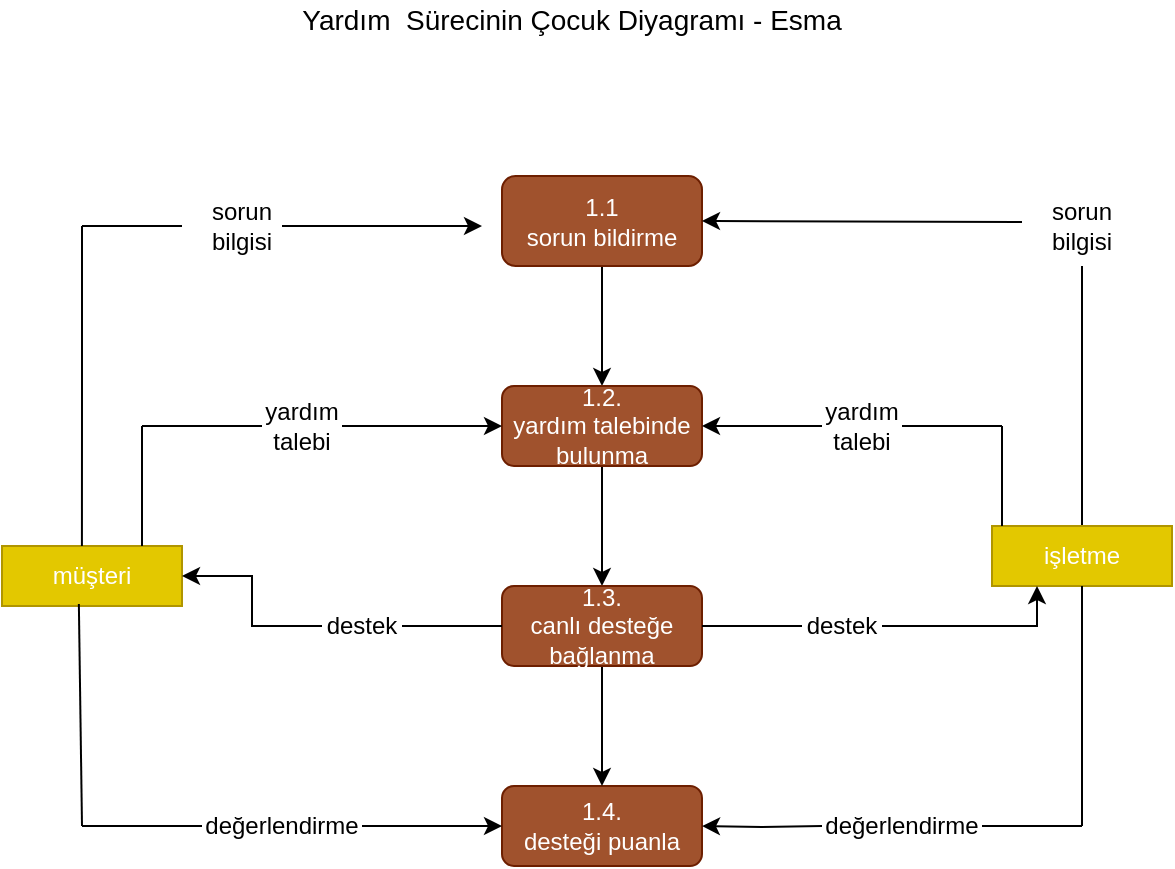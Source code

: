 <mxfile version="13.9.9" type="device"><diagram id="TT7DKLR21sTQKCqkJ4O8" name="Sayfa -1"><mxGraphModel dx="1024" dy="584" grid="1" gridSize="8" guides="1" tooltips="1" connect="1" arrows="1" fold="1" page="1" pageScale="1" pageWidth="827" pageHeight="1169" math="0" shadow="0"><root><mxCell id="0"/><mxCell id="1" parent="0"/><mxCell id="BhWOG7o0symQmfJ8Z8aJ-1" value="müşteri" style="rounded=0;whiteSpace=wrap;html=1;fillColor=#e3c800;strokeColor=#B09500;fontColor=#ffffff;" parent="1" vertex="1"><mxGeometry x="110" y="345" width="90" height="30" as="geometry"/></mxCell><mxCell id="BhWOG7o0symQmfJ8Z8aJ-3" value="" style="endArrow=none;html=1;exitX=0.444;exitY=0;exitDx=0;exitDy=0;exitPerimeter=0;" parent="1" source="BhWOG7o0symQmfJ8Z8aJ-1" edge="1"><mxGeometry width="50" height="50" relative="1" as="geometry"><mxPoint x="155" y="345" as="sourcePoint"/><mxPoint x="150" y="185" as="targetPoint"/><Array as="points"><mxPoint x="150" y="275"/></Array></mxGeometry></mxCell><mxCell id="BhWOG7o0symQmfJ8Z8aJ-4" value="" style="endArrow=none;html=1;" parent="1" edge="1"><mxGeometry width="50" height="50" relative="1" as="geometry"><mxPoint x="150" y="185" as="sourcePoint"/><mxPoint x="200" y="185" as="targetPoint"/></mxGeometry></mxCell><mxCell id="BhWOG7o0symQmfJ8Z8aJ-5" value="sorun&lt;br&gt;bilgisi" style="text;html=1;strokeColor=none;fillColor=none;align=center;verticalAlign=middle;whiteSpace=wrap;rounded=0;" parent="1" vertex="1"><mxGeometry x="190" y="165" width="80" height="40" as="geometry"/></mxCell><mxCell id="BhWOG7o0symQmfJ8Z8aJ-6" value="" style="endArrow=classic;html=1;" parent="1" edge="1"><mxGeometry width="50" height="50" relative="1" as="geometry"><mxPoint x="250" y="185" as="sourcePoint"/><mxPoint x="350" y="185" as="targetPoint"/></mxGeometry></mxCell><mxCell id="BhWOG7o0symQmfJ8Z8aJ-36" value="" style="edgeStyle=orthogonalEdgeStyle;rounded=0;orthogonalLoop=1;jettySize=auto;html=1;" parent="1" source="BhWOG7o0symQmfJ8Z8aJ-8" target="BhWOG7o0symQmfJ8Z8aJ-20" edge="1"><mxGeometry relative="1" as="geometry"/></mxCell><mxCell id="BhWOG7o0symQmfJ8Z8aJ-8" value="1.1&lt;br&gt;sorun bildirme" style="rounded=1;whiteSpace=wrap;html=1;fillColor=#a0522d;strokeColor=#6D1F00;fontColor=#ffffff;" parent="1" vertex="1"><mxGeometry x="360" y="160" width="100" height="45" as="geometry"/></mxCell><mxCell id="BhWOG7o0symQmfJ8Z8aJ-9" value="" style="endArrow=classic;html=1;entryX=1;entryY=0.5;entryDx=0;entryDy=0;" parent="1" target="BhWOG7o0symQmfJ8Z8aJ-8" edge="1"><mxGeometry width="50" height="50" relative="1" as="geometry"><mxPoint x="620" y="183" as="sourcePoint"/><mxPoint x="570" y="175" as="targetPoint"/></mxGeometry></mxCell><mxCell id="BhWOG7o0symQmfJ8Z8aJ-10" value="sorun &lt;br&gt;bilgisi" style="text;html=1;strokeColor=none;fillColor=none;align=center;verticalAlign=middle;whiteSpace=wrap;rounded=0;" parent="1" vertex="1"><mxGeometry x="610" y="165" width="80" height="40" as="geometry"/></mxCell><mxCell id="BhWOG7o0symQmfJ8Z8aJ-11" value="" style="endArrow=none;html=1;entryX=0.5;entryY=1;entryDx=0;entryDy=0;exitX=0.5;exitY=0;exitDx=0;exitDy=0;" parent="1" source="BhWOG7o0symQmfJ8Z8aJ-13" target="BhWOG7o0symQmfJ8Z8aJ-10" edge="1"><mxGeometry width="50" height="50" relative="1" as="geometry"><mxPoint x="650" y="325" as="sourcePoint"/><mxPoint x="650" y="215" as="targetPoint"/></mxGeometry></mxCell><mxCell id="BhWOG7o0symQmfJ8Z8aJ-13" value="işletme" style="rounded=0;whiteSpace=wrap;html=1;fillColor=#e3c800;strokeColor=#B09500;fontColor=#ffffff;" parent="1" vertex="1"><mxGeometry x="605" y="335" width="90" height="30" as="geometry"/></mxCell><mxCell id="BhWOG7o0symQmfJ8Z8aJ-14" value="" style="endArrow=none;html=1;entryX=0.5;entryY=1;entryDx=0;entryDy=0;" parent="1" target="BhWOG7o0symQmfJ8Z8aJ-13" edge="1"><mxGeometry width="50" height="50" relative="1" as="geometry"><mxPoint x="650" y="485" as="sourcePoint"/><mxPoint x="655" y="375" as="targetPoint"/></mxGeometry></mxCell><mxCell id="BhWOG7o0symQmfJ8Z8aJ-17" value="değerlendirme" style="text;html=1;strokeColor=none;fillColor=none;align=center;verticalAlign=middle;whiteSpace=wrap;rounded=0;" parent="1" vertex="1"><mxGeometry x="210" y="470" width="80" height="30" as="geometry"/></mxCell><mxCell id="BhWOG7o0symQmfJ8Z8aJ-19" value="1.4.&lt;br&gt;desteği puanla" style="rounded=1;whiteSpace=wrap;html=1;fillColor=#a0522d;strokeColor=#6D1F00;fontColor=#ffffff;" parent="1" vertex="1"><mxGeometry x="360" y="465" width="100" height="40" as="geometry"/></mxCell><mxCell id="BhWOG7o0symQmfJ8Z8aJ-37" value="" style="edgeStyle=orthogonalEdgeStyle;rounded=0;orthogonalLoop=1;jettySize=auto;html=1;" parent="1" source="BhWOG7o0symQmfJ8Z8aJ-20" target="BhWOG7o0symQmfJ8Z8aJ-21" edge="1"><mxGeometry relative="1" as="geometry"/></mxCell><mxCell id="BhWOG7o0symQmfJ8Z8aJ-20" value="1.2.&lt;br&gt;yardım talebinde&lt;br&gt;bulunma" style="rounded=1;whiteSpace=wrap;html=1;fillColor=#a0522d;strokeColor=#6D1F00;fontColor=#ffffff;" parent="1" vertex="1"><mxGeometry x="360" y="265" width="100" height="40" as="geometry"/></mxCell><mxCell id="BhWOG7o0symQmfJ8Z8aJ-38" value="" style="edgeStyle=orthogonalEdgeStyle;rounded=0;orthogonalLoop=1;jettySize=auto;html=1;" parent="1" source="BhWOG7o0symQmfJ8Z8aJ-21" target="BhWOG7o0symQmfJ8Z8aJ-19" edge="1"><mxGeometry relative="1" as="geometry"/></mxCell><mxCell id="BhWOG7o0symQmfJ8Z8aJ-21" value="1.3.&lt;br&gt;canlı desteğe&lt;br&gt;bağlanma" style="rounded=1;whiteSpace=wrap;html=1;fillColor=#a0522d;strokeColor=#6D1F00;fontColor=#ffffff;" parent="1" vertex="1"><mxGeometry x="360" y="365" width="100" height="40" as="geometry"/></mxCell><mxCell id="BhWOG7o0symQmfJ8Z8aJ-22" value="" style="endArrow=none;html=1;entryX=0.427;entryY=0.967;entryDx=0;entryDy=0;entryPerimeter=0;" parent="1" target="BhWOG7o0symQmfJ8Z8aJ-1" edge="1"><mxGeometry width="50" height="50" relative="1" as="geometry"><mxPoint x="150" y="485" as="sourcePoint"/><mxPoint x="170" y="405" as="targetPoint"/></mxGeometry></mxCell><mxCell id="BhWOG7o0symQmfJ8Z8aJ-23" value="" style="endArrow=none;html=1;" parent="1" edge="1"><mxGeometry width="50" height="50" relative="1" as="geometry"><mxPoint x="150" y="485" as="sourcePoint"/><mxPoint x="210" y="485" as="targetPoint"/></mxGeometry></mxCell><mxCell id="BhWOG7o0symQmfJ8Z8aJ-24" style="edgeStyle=orthogonalEdgeStyle;rounded=0;orthogonalLoop=1;jettySize=auto;html=1;exitX=1;exitY=0.5;exitDx=0;exitDy=0;entryX=0;entryY=0.5;entryDx=0;entryDy=0;" parent="1" source="BhWOG7o0symQmfJ8Z8aJ-17" target="BhWOG7o0symQmfJ8Z8aJ-19" edge="1"><mxGeometry relative="1" as="geometry"><mxPoint x="360" y="490" as="targetPoint"/></mxGeometry></mxCell><mxCell id="BhWOG7o0symQmfJ8Z8aJ-25" value="" style="endArrow=none;html=1;" parent="1" edge="1"><mxGeometry width="50" height="50" relative="1" as="geometry"><mxPoint x="310" y="385" as="sourcePoint"/><mxPoint x="360" y="385" as="targetPoint"/></mxGeometry></mxCell><mxCell id="BhWOG7o0symQmfJ8Z8aJ-27" value="" style="edgeStyle=orthogonalEdgeStyle;rounded=0;orthogonalLoop=1;jettySize=auto;html=1;" parent="1" source="BhWOG7o0symQmfJ8Z8aJ-26" target="BhWOG7o0symQmfJ8Z8aJ-1" edge="1"><mxGeometry relative="1" as="geometry"/></mxCell><mxCell id="BhWOG7o0symQmfJ8Z8aJ-26" value="destek" style="text;html=1;strokeColor=none;fillColor=none;align=center;verticalAlign=middle;whiteSpace=wrap;rounded=0;" parent="1" vertex="1"><mxGeometry x="270" y="375" width="40" height="20" as="geometry"/></mxCell><mxCell id="BhWOG7o0symQmfJ8Z8aJ-28" value="" style="endArrow=none;html=1;" parent="1" target="BhWOG7o0symQmfJ8Z8aJ-29" edge="1"><mxGeometry width="50" height="50" relative="1" as="geometry"><mxPoint x="460" y="385" as="sourcePoint"/><mxPoint x="510" y="385" as="targetPoint"/></mxGeometry></mxCell><mxCell id="BhWOG7o0symQmfJ8Z8aJ-30" value="" style="edgeStyle=orthogonalEdgeStyle;rounded=0;orthogonalLoop=1;jettySize=auto;html=1;entryX=0.25;entryY=1;entryDx=0;entryDy=0;" parent="1" source="BhWOG7o0symQmfJ8Z8aJ-29" target="BhWOG7o0symQmfJ8Z8aJ-13" edge="1"><mxGeometry relative="1" as="geometry"/></mxCell><mxCell id="BhWOG7o0symQmfJ8Z8aJ-29" value="destek" style="text;html=1;strokeColor=none;fillColor=none;align=center;verticalAlign=middle;whiteSpace=wrap;rounded=0;" parent="1" vertex="1"><mxGeometry x="510" y="375" width="40" height="20" as="geometry"/></mxCell><mxCell id="BhWOG7o0symQmfJ8Z8aJ-32" value="" style="edgeStyle=orthogonalEdgeStyle;rounded=0;orthogonalLoop=1;jettySize=auto;html=1;" parent="1" target="BhWOG7o0symQmfJ8Z8aJ-19" edge="1"><mxGeometry relative="1" as="geometry"><mxPoint x="520" y="485" as="sourcePoint"/></mxGeometry></mxCell><mxCell id="BhWOG7o0symQmfJ8Z8aJ-31" value="değerlendirme" style="text;html=1;strokeColor=none;fillColor=none;align=center;verticalAlign=middle;whiteSpace=wrap;rounded=0;" parent="1" vertex="1"><mxGeometry x="540" y="475" width="40" height="20" as="geometry"/></mxCell><mxCell id="BhWOG7o0symQmfJ8Z8aJ-33" style="edgeStyle=orthogonalEdgeStyle;rounded=0;orthogonalLoop=1;jettySize=auto;html=1;exitX=0.5;exitY=1;exitDx=0;exitDy=0;" parent="1" source="BhWOG7o0symQmfJ8Z8aJ-31" target="BhWOG7o0symQmfJ8Z8aJ-31" edge="1"><mxGeometry relative="1" as="geometry"/></mxCell><mxCell id="BhWOG7o0symQmfJ8Z8aJ-35" value="" style="endArrow=none;html=1;" parent="1" edge="1"><mxGeometry width="50" height="50" relative="1" as="geometry"><mxPoint x="600" y="485" as="sourcePoint"/><mxPoint x="650" y="485" as="targetPoint"/></mxGeometry></mxCell><mxCell id="BhWOG7o0symQmfJ8Z8aJ-39" value="" style="endArrow=none;html=1;" parent="1" edge="1"><mxGeometry width="50" height="50" relative="1" as="geometry"><mxPoint x="180" y="345" as="sourcePoint"/><mxPoint x="180" y="285" as="targetPoint"/></mxGeometry></mxCell><mxCell id="BhWOG7o0symQmfJ8Z8aJ-40" value="" style="endArrow=none;html=1;" parent="1" edge="1"><mxGeometry width="50" height="50" relative="1" as="geometry"><mxPoint x="180" y="285" as="sourcePoint"/><mxPoint x="240" y="285" as="targetPoint"/></mxGeometry></mxCell><mxCell id="BhWOG7o0symQmfJ8Z8aJ-42" value="" style="edgeStyle=orthogonalEdgeStyle;rounded=0;orthogonalLoop=1;jettySize=auto;html=1;" parent="1" source="BhWOG7o0symQmfJ8Z8aJ-41" target="BhWOG7o0symQmfJ8Z8aJ-20" edge="1"><mxGeometry relative="1" as="geometry"/></mxCell><mxCell id="BhWOG7o0symQmfJ8Z8aJ-41" value="yardım&lt;br&gt;talebi" style="text;html=1;strokeColor=none;fillColor=none;align=center;verticalAlign=middle;whiteSpace=wrap;rounded=0;" parent="1" vertex="1"><mxGeometry x="240" y="275" width="40" height="20" as="geometry"/></mxCell><mxCell id="BhWOG7o0symQmfJ8Z8aJ-43" value="" style="endArrow=none;html=1;" parent="1" edge="1"><mxGeometry width="50" height="50" relative="1" as="geometry"><mxPoint x="610" y="335" as="sourcePoint"/><mxPoint x="610" y="285" as="targetPoint"/></mxGeometry></mxCell><mxCell id="BhWOG7o0symQmfJ8Z8aJ-44" value="" style="endArrow=none;html=1;" parent="1" edge="1"><mxGeometry width="50" height="50" relative="1" as="geometry"><mxPoint x="560" y="285" as="sourcePoint"/><mxPoint x="610" y="285" as="targetPoint"/></mxGeometry></mxCell><mxCell id="BhWOG7o0symQmfJ8Z8aJ-47" value="" style="edgeStyle=orthogonalEdgeStyle;rounded=0;orthogonalLoop=1;jettySize=auto;html=1;" parent="1" source="BhWOG7o0symQmfJ8Z8aJ-45" target="BhWOG7o0symQmfJ8Z8aJ-20" edge="1"><mxGeometry relative="1" as="geometry"/></mxCell><mxCell id="BhWOG7o0symQmfJ8Z8aJ-45" value="yardım&lt;br&gt;talebi" style="text;html=1;strokeColor=none;fillColor=none;align=center;verticalAlign=middle;whiteSpace=wrap;rounded=0;" parent="1" vertex="1"><mxGeometry x="520" y="275" width="40" height="20" as="geometry"/></mxCell><mxCell id="PFYaKb2MZ9IdS0sVHlEU-1" value="&lt;font style=&quot;font-size: 14px&quot;&gt;Yardım&amp;nbsp; Sürecinin Çocuk Diyagramı - Esma&lt;/font&gt;" style="text;html=1;strokeColor=none;fillColor=none;align=center;verticalAlign=middle;whiteSpace=wrap;rounded=0;" parent="1" vertex="1"><mxGeometry x="240" y="72" width="310" height="20" as="geometry"/></mxCell></root></mxGraphModel></diagram></mxfile>